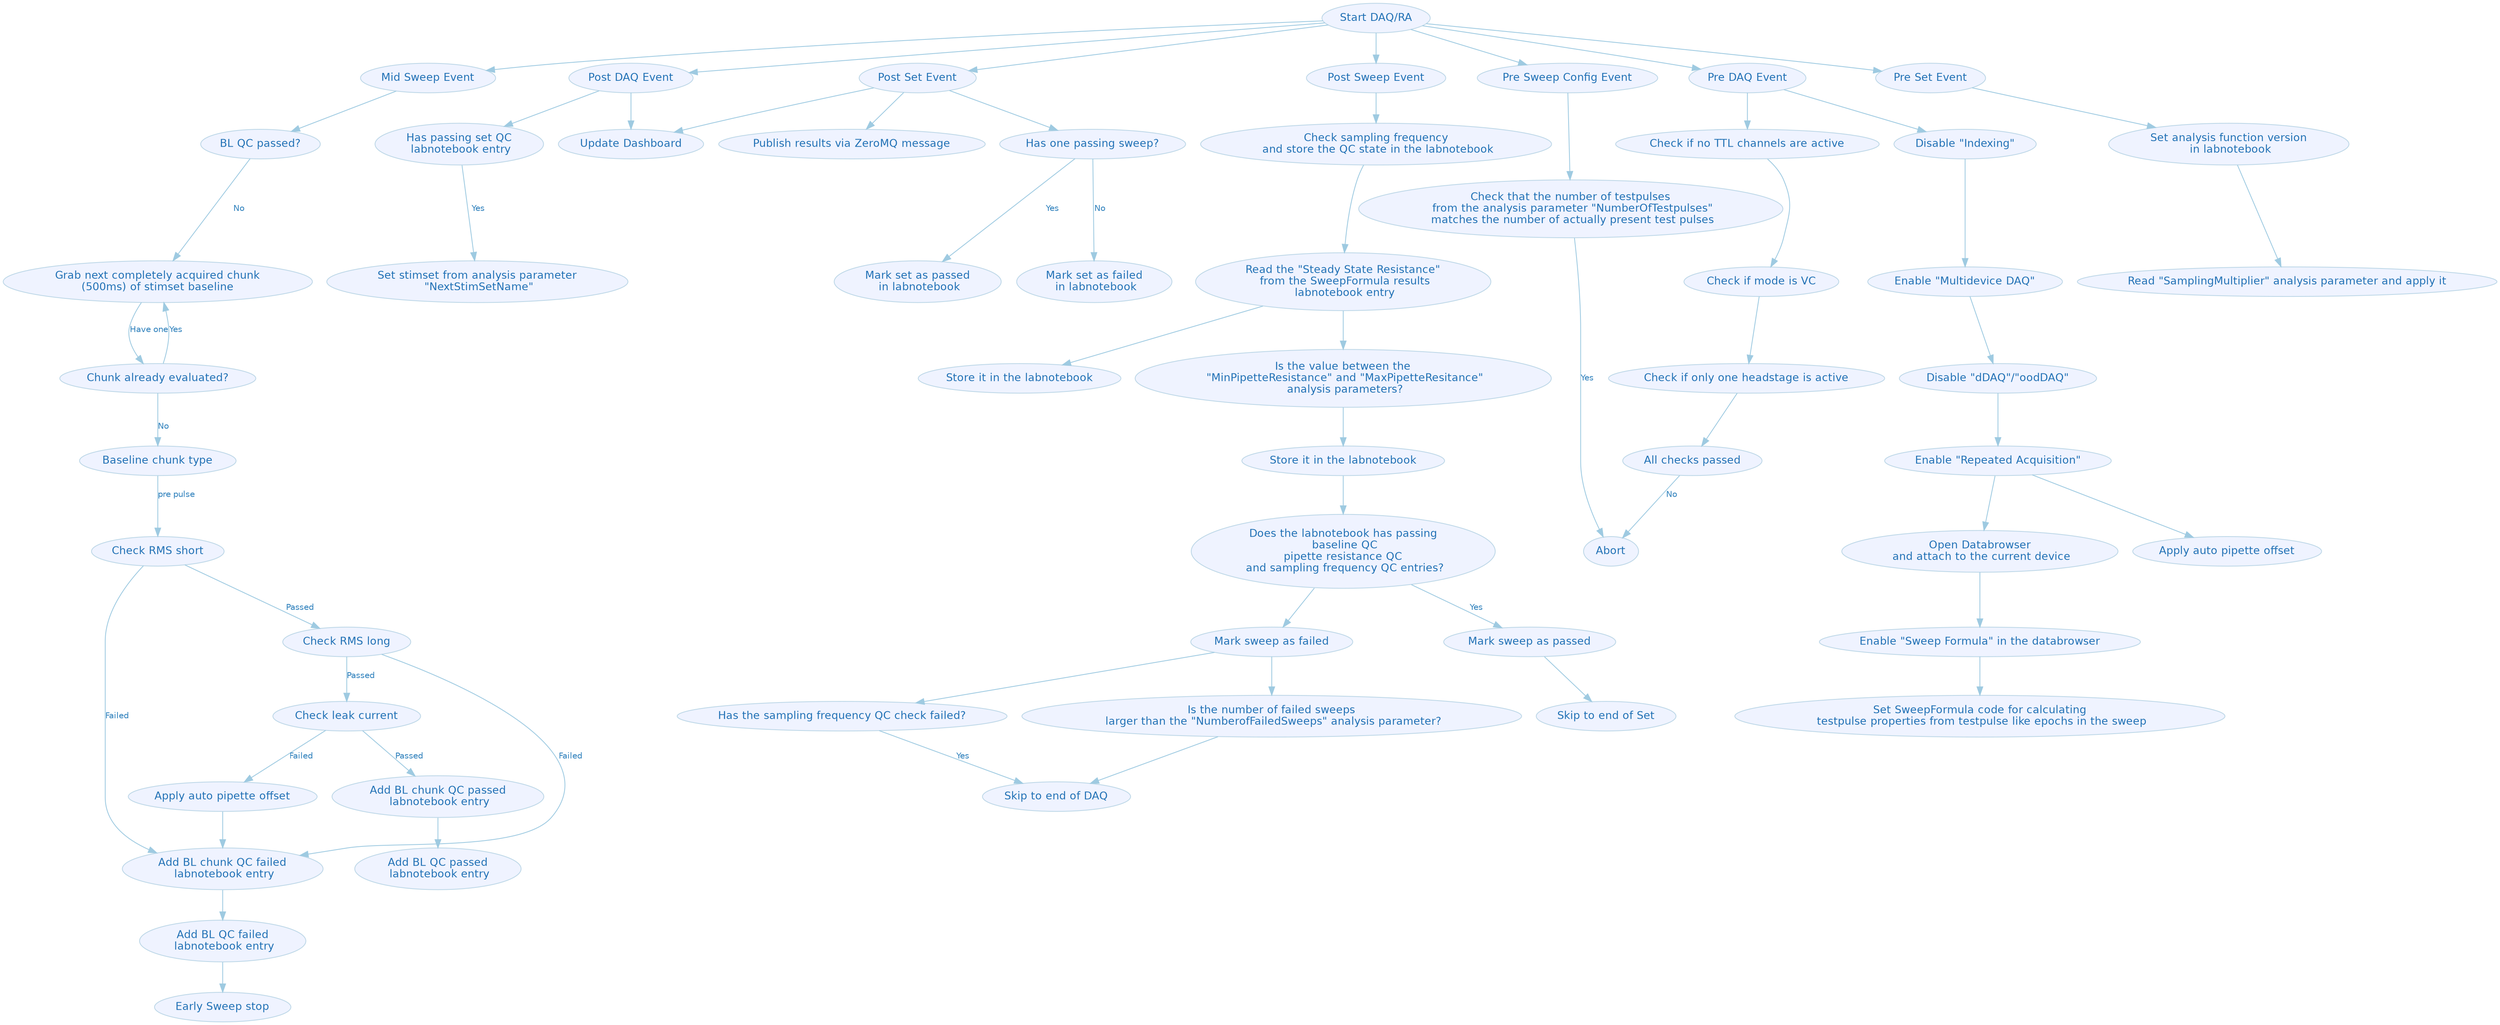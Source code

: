 digraph G {
	graph [center=true,
		color=white,
		compound=true,
		fontcolor=black,
		fontname=Helvetica,
		fontsize=14,
		penwidth=0.1,
		ratio="0,01"
	];
	node [color="#bdd7e7",
		fillcolor="#eff3ff",
		fontcolor="#2171b5",
		fontname=Helvetica,
		fontsize=13,
		label="\N",
		shape=ellipse,
		style=filled
	];
	edge [color="#9ecae1",
		fontcolor="#3182bd",
		fontname=Helvetica,
		fontsize=10,
		style=solid
	];
	"Start DAQ/RA" -> "Mid Sweep Event";
	"Start DAQ/RA" -> "Post DAQ Event";
	"Start DAQ/RA" -> "Post Set Event";
	"Start DAQ/RA" -> "Post Sweep Event";
	"Prepare DAQ/Pre Set Event"	 [label="Pre DAQ Event"];
	"Start DAQ/RA" -> "Prepare DAQ/Pre Set Event";
	n83	 [label="Pre Sweep Config Event"];
	"Start DAQ/RA" -> n83;
	n85	 [label="Pre Set Event"];
	"Start DAQ/RA" -> n85;
	"Mid Sweep Event" -> "BL QC passed?";
	"Post DAQ Event" -> "Update Dashboard";
	n81	 [label="Has passing set QC\n labnotebook entry"];
	"Post DAQ Event" -> n81;
	"Post Set Event" -> "Update Dashboard";
	"Has three passing sweeps in set\n with the same DAScale value? [1]"	 [label="Has one passing sweep?"];
	"Post Set Event" -> "Has three passing sweeps in set\n with the same DAScale value? [1]";
	n55	 [label="Publish results via ZeroMQ message"];
	"Post Set Event" -> n55;
	n87	 [label="Check sampling frequency\n and store the QC state in the labnotebook"];
	"Post Sweep Event" -> n87;
	"Enable \"TP during ITI\""	 [label="Disable \"Indexing\""];
	"Prepare DAQ/Pre Set Event" -> "Enable \"TP during ITI\"";
	"Prepare DAQ/Pre Set Event" -> "Check if no TTL channels are active";
	n84	 [label="Check that the number of testpulses\n from the analysis parameter \"NumberOfTestpulses\"\n matches the number of actually present \
test pulses"];
	n83 -> n84;
	n86	 [label="Set analysis function version\n in labnotebook"];
	n85 -> n86;
	"BL QC passed?" -> "Grab next completely acquired chunk\n(500ms) of stimset baseline"	 [label=No];
	n82	 [label="Set stimset from analysis parameter\n \"NextStimSetName\""];
	n81 -> n82	 [label=Yes];
	"Has three passing sweeps in set\n with the same DAScale value? [1]" -> "Mark set as failed\n in labnotebook"	 [label=No];
	"Has three passing sweeps in set\n with the same DAScale value? [1]" -> "Mark set as passed\n in labnotebook"	 [label=Yes];
	n93	 [label="Read the \"Steady State Resistance\"\n from the SweepFormula results\n labnotebook entry"];
	n87 -> n93;
	"Enable \"TP during ITI\"" -> "Enable \"Multidevice DAQ\"";
	"Check if mode is IC"	 [label="Check if mode is VC"];
	"Check if no TTL channels are active" -> "Check if mode is IC";
	"Grab next completely acquired chunk\n(500ms) of stimset baseline" -> "Chunk already evaluated?"	 [label="Have one"];
	"Chunk already evaluated?" -> "Grab next completely acquired chunk\n(500ms) of stimset baseline"	 [label=Yes];
	"Chunk already evaluated?" -> "Baseline chunk type"	 [label=No];
	"Enable \"Multidevice DAQ\"" -> "Disable \"dDAQ\"/\"oodDAQ\"";
	"Check if mode is IC" -> "Check if only one headstage is active";
	"Baseline chunk type" -> "Check RMS short"	 [label="pre pulse"];
	"Disable \"dDAQ\"/\"oodDAQ\"" -> "Enable \"Repeated Acquisition\"";
	"Check RMS short" -> "Check RMS long"	 [label=Passed];
	"Add BL QC failed labnotebook entry"	 [label="Add BL chunk QC failed\n labnotebook entry"];
	"Check RMS short" -> "Add BL QC failed labnotebook entry"	 [label=Failed];
	n88	 [label="Open Databrowser\n and attach to the current device"];
	"Enable \"Repeated Acquisition\"" -> n88;
	n91	 [label="Apply auto pipette offset"];
	"Enable \"Repeated Acquisition\"" -> n91;
	"Check if only one headstage is active" -> "All checks passed";
	"Check RMS long" -> "Add BL QC failed labnotebook entry"	 [label=Failed];
	"Check target voltage [1]"	 [label="Check leak current"];
	"Check RMS long" -> "Check target voltage [1]"	 [label=Passed];
	n79	 [label="Add BL QC failed\n labnotebook entry"];
	"Add BL QC failed labnotebook entry" -> n79;
	n90	 [label="Enable \"Sweep Formula\" in the databrowser"];
	n88 -> n90;
	"All checks passed" -> Abort	 [label=No];
	"Mark chunk as passed/failed [1]"	 [label="Add BL chunk QC passed\n labnotebook entry"];
	"Check target voltage [1]" -> "Mark chunk as passed/failed [1]"	 [label=Passed];
	n78	 [label="Apply auto pipette offset"];
	"Check target voltage [1]" -> n78	 [label=Failed];
	n79 -> "Early Sweep stop";
	n80	 [label="Add BL QC passed\n labnotebook entry"];
	"Mark chunk as passed/failed [1]" -> n80;
	n78 -> "Add BL QC failed labnotebook entry";
	n89	 [label="Read \"SamplingMultiplier\" analysis parameter and apply it"];
	n84 -> Abort	 [label=Yes];
	n86 -> n89;
	n94	 [label="Is the value between the\n \"MinPipetteResistance\" and \"MaxPipetteResitance\"\n analysis parameters?"];
	n93 -> n94;
	n95	 [label="Store it in the labnotebook"];
	n93 -> n95;
	n92	 [label="Set SweepFormula code for calculating\n testpulse properties from testpulse like epochs in the sweep"];
	n90 -> n92;
	n96	 [label="Store it in the labnotebook"];
	n94 -> n96;
	n98	 [label="Does the labnotebook has passing\n baseline QC\npipette resistance QC\n and sampling frequency QC entries?"];
	n96 -> n98;
	n99	 [label="Mark sweep as passed"];
	n98 -> n99	 [label=Yes];
	n100	 [label="Mark sweep as failed"];
	n98 -> n100;
	n101	 [label="Skip to end of Set"];
	n99 -> n101;
	n102	 [label="Is the number of failed sweeps\n larger than the \"NumberofFailedSweeps\" analysis parameter?"];
	n100 -> n102;
	n104	 [label="Has the sampling frequency QC check failed?"];
	n100 -> n104;
	n103	 [label="Skip to end of DAQ"];
	n102 -> n103;
	n104 -> n103	 [label=Yes];
}

